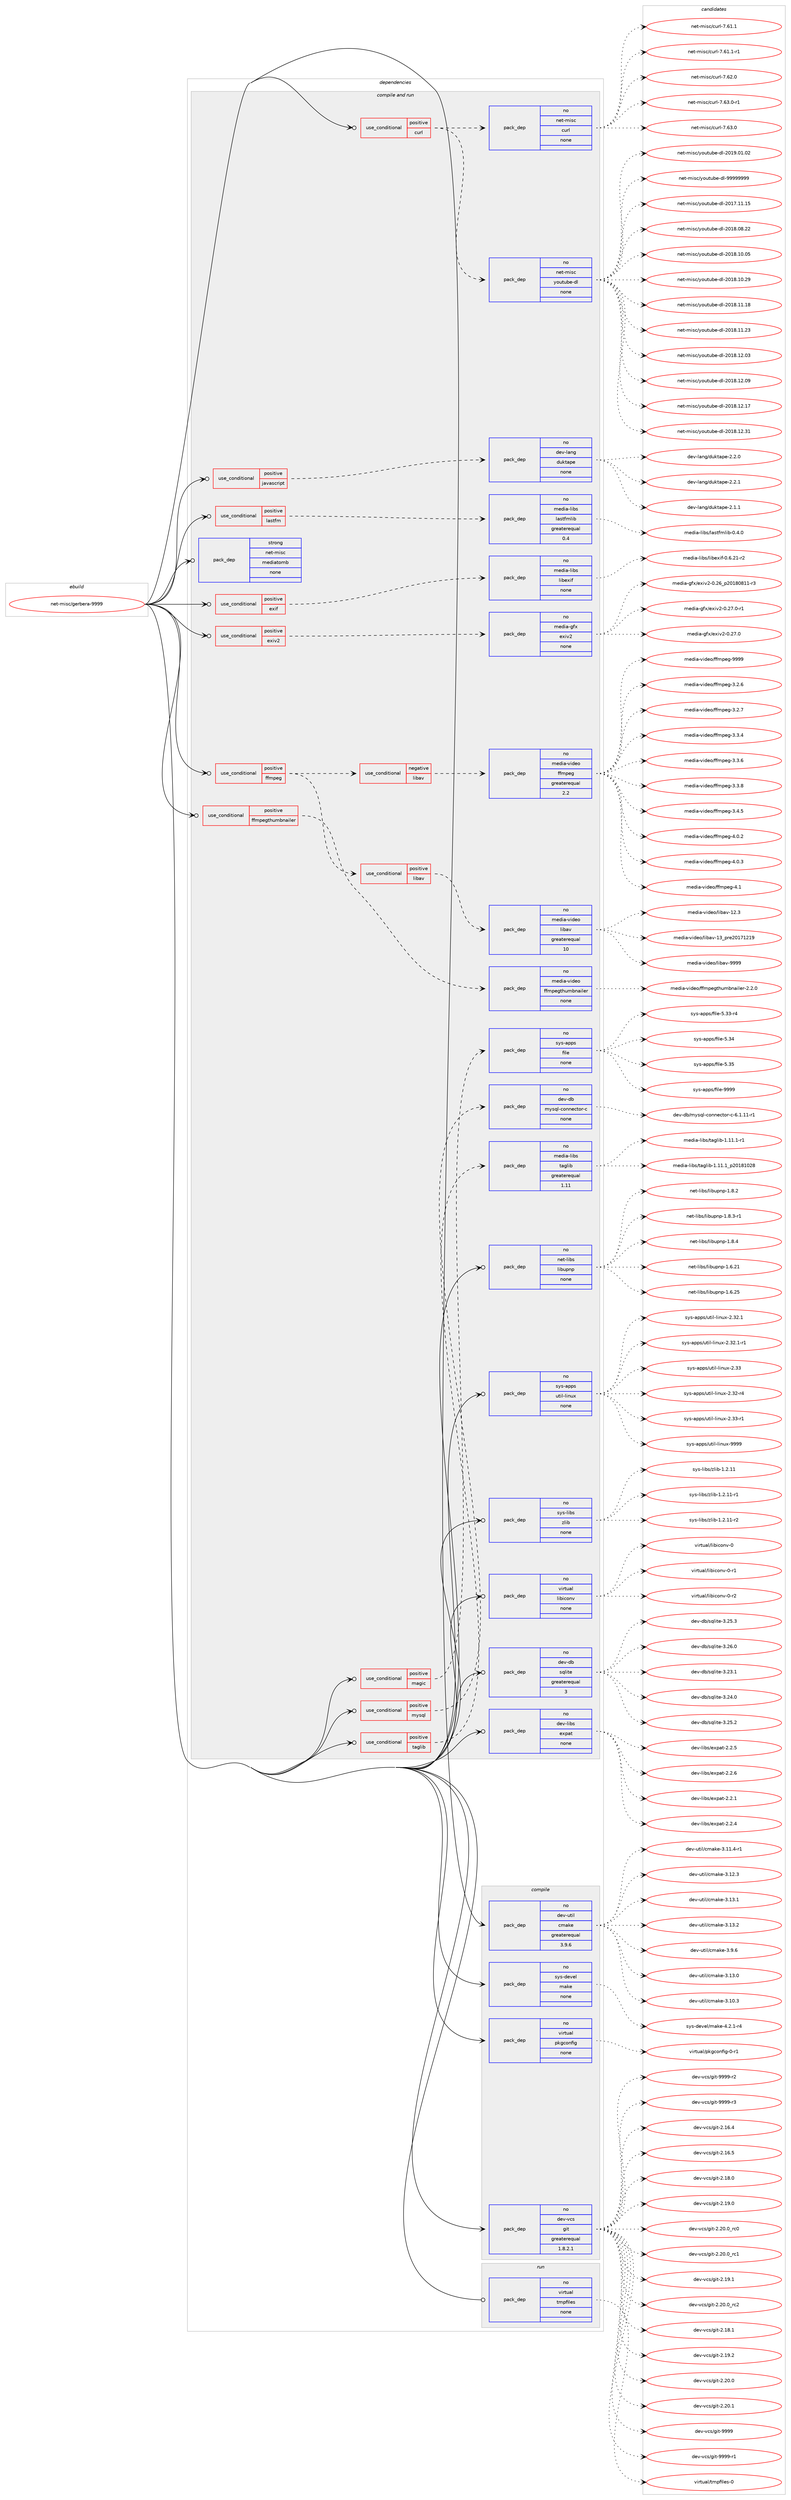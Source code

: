 digraph prolog {

# *************
# Graph options
# *************

newrank=true;
concentrate=true;
compound=true;
graph [rankdir=LR,fontname=Helvetica,fontsize=10,ranksep=1.5];#, ranksep=2.5, nodesep=0.2];
edge  [arrowhead=vee];
node  [fontname=Helvetica,fontsize=10];

# **********
# The ebuild
# **********

subgraph cluster_leftcol {
color=gray;
rank=same;
label=<<i>ebuild</i>>;
id [label="net-misc/gerbera-9999", color=red, width=4, href="../net-misc/gerbera-9999.svg"];
}

# ****************
# The dependencies
# ****************

subgraph cluster_midcol {
color=gray;
label=<<i>dependencies</i>>;
subgraph cluster_compile {
fillcolor="#eeeeee";
style=filled;
label=<<i>compile</i>>;
subgraph pack3869 {
dependency4945 [label=<<TABLE BORDER="0" CELLBORDER="1" CELLSPACING="0" CELLPADDING="4" WIDTH="220"><TR><TD ROWSPAN="6" CELLPADDING="30">pack_dep</TD></TR><TR><TD WIDTH="110">no</TD></TR><TR><TD>dev-util</TD></TR><TR><TD>cmake</TD></TR><TR><TD>greaterequal</TD></TR><TR><TD>3.9.6</TD></TR></TABLE>>, shape=none, color=blue];
}
id:e -> dependency4945:w [weight=20,style="solid",arrowhead="vee"];
subgraph pack3870 {
dependency4946 [label=<<TABLE BORDER="0" CELLBORDER="1" CELLSPACING="0" CELLPADDING="4" WIDTH="220"><TR><TD ROWSPAN="6" CELLPADDING="30">pack_dep</TD></TR><TR><TD WIDTH="110">no</TD></TR><TR><TD>dev-vcs</TD></TR><TR><TD>git</TD></TR><TR><TD>greaterequal</TD></TR><TR><TD>1.8.2.1</TD></TR></TABLE>>, shape=none, color=blue];
}
id:e -> dependency4946:w [weight=20,style="solid",arrowhead="vee"];
subgraph pack3871 {
dependency4947 [label=<<TABLE BORDER="0" CELLBORDER="1" CELLSPACING="0" CELLPADDING="4" WIDTH="220"><TR><TD ROWSPAN="6" CELLPADDING="30">pack_dep</TD></TR><TR><TD WIDTH="110">no</TD></TR><TR><TD>sys-devel</TD></TR><TR><TD>make</TD></TR><TR><TD>none</TD></TR><TR><TD></TD></TR></TABLE>>, shape=none, color=blue];
}
id:e -> dependency4947:w [weight=20,style="solid",arrowhead="vee"];
subgraph pack3872 {
dependency4948 [label=<<TABLE BORDER="0" CELLBORDER="1" CELLSPACING="0" CELLPADDING="4" WIDTH="220"><TR><TD ROWSPAN="6" CELLPADDING="30">pack_dep</TD></TR><TR><TD WIDTH="110">no</TD></TR><TR><TD>virtual</TD></TR><TR><TD>pkgconfig</TD></TR><TR><TD>none</TD></TR><TR><TD></TD></TR></TABLE>>, shape=none, color=blue];
}
id:e -> dependency4948:w [weight=20,style="solid",arrowhead="vee"];
}
subgraph cluster_compileandrun {
fillcolor="#eeeeee";
style=filled;
label=<<i>compile and run</i>>;
subgraph cond951 {
dependency4949 [label=<<TABLE BORDER="0" CELLBORDER="1" CELLSPACING="0" CELLPADDING="4"><TR><TD ROWSPAN="3" CELLPADDING="10">use_conditional</TD></TR><TR><TD>positive</TD></TR><TR><TD>curl</TD></TR></TABLE>>, shape=none, color=red];
subgraph pack3873 {
dependency4950 [label=<<TABLE BORDER="0" CELLBORDER="1" CELLSPACING="0" CELLPADDING="4" WIDTH="220"><TR><TD ROWSPAN="6" CELLPADDING="30">pack_dep</TD></TR><TR><TD WIDTH="110">no</TD></TR><TR><TD>net-misc</TD></TR><TR><TD>curl</TD></TR><TR><TD>none</TD></TR><TR><TD></TD></TR></TABLE>>, shape=none, color=blue];
}
dependency4949:e -> dependency4950:w [weight=20,style="dashed",arrowhead="vee"];
subgraph pack3874 {
dependency4951 [label=<<TABLE BORDER="0" CELLBORDER="1" CELLSPACING="0" CELLPADDING="4" WIDTH="220"><TR><TD ROWSPAN="6" CELLPADDING="30">pack_dep</TD></TR><TR><TD WIDTH="110">no</TD></TR><TR><TD>net-misc</TD></TR><TR><TD>youtube-dl</TD></TR><TR><TD>none</TD></TR><TR><TD></TD></TR></TABLE>>, shape=none, color=blue];
}
dependency4949:e -> dependency4951:w [weight=20,style="dashed",arrowhead="vee"];
}
id:e -> dependency4949:w [weight=20,style="solid",arrowhead="odotvee"];
subgraph cond952 {
dependency4952 [label=<<TABLE BORDER="0" CELLBORDER="1" CELLSPACING="0" CELLPADDING="4"><TR><TD ROWSPAN="3" CELLPADDING="10">use_conditional</TD></TR><TR><TD>positive</TD></TR><TR><TD>exif</TD></TR></TABLE>>, shape=none, color=red];
subgraph pack3875 {
dependency4953 [label=<<TABLE BORDER="0" CELLBORDER="1" CELLSPACING="0" CELLPADDING="4" WIDTH="220"><TR><TD ROWSPAN="6" CELLPADDING="30">pack_dep</TD></TR><TR><TD WIDTH="110">no</TD></TR><TR><TD>media-libs</TD></TR><TR><TD>libexif</TD></TR><TR><TD>none</TD></TR><TR><TD></TD></TR></TABLE>>, shape=none, color=blue];
}
dependency4952:e -> dependency4953:w [weight=20,style="dashed",arrowhead="vee"];
}
id:e -> dependency4952:w [weight=20,style="solid",arrowhead="odotvee"];
subgraph cond953 {
dependency4954 [label=<<TABLE BORDER="0" CELLBORDER="1" CELLSPACING="0" CELLPADDING="4"><TR><TD ROWSPAN="3" CELLPADDING="10">use_conditional</TD></TR><TR><TD>positive</TD></TR><TR><TD>exiv2</TD></TR></TABLE>>, shape=none, color=red];
subgraph pack3876 {
dependency4955 [label=<<TABLE BORDER="0" CELLBORDER="1" CELLSPACING="0" CELLPADDING="4" WIDTH="220"><TR><TD ROWSPAN="6" CELLPADDING="30">pack_dep</TD></TR><TR><TD WIDTH="110">no</TD></TR><TR><TD>media-gfx</TD></TR><TR><TD>exiv2</TD></TR><TR><TD>none</TD></TR><TR><TD></TD></TR></TABLE>>, shape=none, color=blue];
}
dependency4954:e -> dependency4955:w [weight=20,style="dashed",arrowhead="vee"];
}
id:e -> dependency4954:w [weight=20,style="solid",arrowhead="odotvee"];
subgraph cond954 {
dependency4956 [label=<<TABLE BORDER="0" CELLBORDER="1" CELLSPACING="0" CELLPADDING="4"><TR><TD ROWSPAN="3" CELLPADDING="10">use_conditional</TD></TR><TR><TD>positive</TD></TR><TR><TD>ffmpeg</TD></TR></TABLE>>, shape=none, color=red];
subgraph cond955 {
dependency4957 [label=<<TABLE BORDER="0" CELLBORDER="1" CELLSPACING="0" CELLPADDING="4"><TR><TD ROWSPAN="3" CELLPADDING="10">use_conditional</TD></TR><TR><TD>positive</TD></TR><TR><TD>libav</TD></TR></TABLE>>, shape=none, color=red];
subgraph pack3877 {
dependency4958 [label=<<TABLE BORDER="0" CELLBORDER="1" CELLSPACING="0" CELLPADDING="4" WIDTH="220"><TR><TD ROWSPAN="6" CELLPADDING="30">pack_dep</TD></TR><TR><TD WIDTH="110">no</TD></TR><TR><TD>media-video</TD></TR><TR><TD>libav</TD></TR><TR><TD>greaterequal</TD></TR><TR><TD>10</TD></TR></TABLE>>, shape=none, color=blue];
}
dependency4957:e -> dependency4958:w [weight=20,style="dashed",arrowhead="vee"];
}
dependency4956:e -> dependency4957:w [weight=20,style="dashed",arrowhead="vee"];
subgraph cond956 {
dependency4959 [label=<<TABLE BORDER="0" CELLBORDER="1" CELLSPACING="0" CELLPADDING="4"><TR><TD ROWSPAN="3" CELLPADDING="10">use_conditional</TD></TR><TR><TD>negative</TD></TR><TR><TD>libav</TD></TR></TABLE>>, shape=none, color=red];
subgraph pack3878 {
dependency4960 [label=<<TABLE BORDER="0" CELLBORDER="1" CELLSPACING="0" CELLPADDING="4" WIDTH="220"><TR><TD ROWSPAN="6" CELLPADDING="30">pack_dep</TD></TR><TR><TD WIDTH="110">no</TD></TR><TR><TD>media-video</TD></TR><TR><TD>ffmpeg</TD></TR><TR><TD>greaterequal</TD></TR><TR><TD>2.2</TD></TR></TABLE>>, shape=none, color=blue];
}
dependency4959:e -> dependency4960:w [weight=20,style="dashed",arrowhead="vee"];
}
dependency4956:e -> dependency4959:w [weight=20,style="dashed",arrowhead="vee"];
}
id:e -> dependency4956:w [weight=20,style="solid",arrowhead="odotvee"];
subgraph cond957 {
dependency4961 [label=<<TABLE BORDER="0" CELLBORDER="1" CELLSPACING="0" CELLPADDING="4"><TR><TD ROWSPAN="3" CELLPADDING="10">use_conditional</TD></TR><TR><TD>positive</TD></TR><TR><TD>ffmpegthumbnailer</TD></TR></TABLE>>, shape=none, color=red];
subgraph pack3879 {
dependency4962 [label=<<TABLE BORDER="0" CELLBORDER="1" CELLSPACING="0" CELLPADDING="4" WIDTH="220"><TR><TD ROWSPAN="6" CELLPADDING="30">pack_dep</TD></TR><TR><TD WIDTH="110">no</TD></TR><TR><TD>media-video</TD></TR><TR><TD>ffmpegthumbnailer</TD></TR><TR><TD>none</TD></TR><TR><TD></TD></TR></TABLE>>, shape=none, color=blue];
}
dependency4961:e -> dependency4962:w [weight=20,style="dashed",arrowhead="vee"];
}
id:e -> dependency4961:w [weight=20,style="solid",arrowhead="odotvee"];
subgraph cond958 {
dependency4963 [label=<<TABLE BORDER="0" CELLBORDER="1" CELLSPACING="0" CELLPADDING="4"><TR><TD ROWSPAN="3" CELLPADDING="10">use_conditional</TD></TR><TR><TD>positive</TD></TR><TR><TD>javascript</TD></TR></TABLE>>, shape=none, color=red];
subgraph pack3880 {
dependency4964 [label=<<TABLE BORDER="0" CELLBORDER="1" CELLSPACING="0" CELLPADDING="4" WIDTH="220"><TR><TD ROWSPAN="6" CELLPADDING="30">pack_dep</TD></TR><TR><TD WIDTH="110">no</TD></TR><TR><TD>dev-lang</TD></TR><TR><TD>duktape</TD></TR><TR><TD>none</TD></TR><TR><TD></TD></TR></TABLE>>, shape=none, color=blue];
}
dependency4963:e -> dependency4964:w [weight=20,style="dashed",arrowhead="vee"];
}
id:e -> dependency4963:w [weight=20,style="solid",arrowhead="odotvee"];
subgraph cond959 {
dependency4965 [label=<<TABLE BORDER="0" CELLBORDER="1" CELLSPACING="0" CELLPADDING="4"><TR><TD ROWSPAN="3" CELLPADDING="10">use_conditional</TD></TR><TR><TD>positive</TD></TR><TR><TD>lastfm</TD></TR></TABLE>>, shape=none, color=red];
subgraph pack3881 {
dependency4966 [label=<<TABLE BORDER="0" CELLBORDER="1" CELLSPACING="0" CELLPADDING="4" WIDTH="220"><TR><TD ROWSPAN="6" CELLPADDING="30">pack_dep</TD></TR><TR><TD WIDTH="110">no</TD></TR><TR><TD>media-libs</TD></TR><TR><TD>lastfmlib</TD></TR><TR><TD>greaterequal</TD></TR><TR><TD>0.4</TD></TR></TABLE>>, shape=none, color=blue];
}
dependency4965:e -> dependency4966:w [weight=20,style="dashed",arrowhead="vee"];
}
id:e -> dependency4965:w [weight=20,style="solid",arrowhead="odotvee"];
subgraph cond960 {
dependency4967 [label=<<TABLE BORDER="0" CELLBORDER="1" CELLSPACING="0" CELLPADDING="4"><TR><TD ROWSPAN="3" CELLPADDING="10">use_conditional</TD></TR><TR><TD>positive</TD></TR><TR><TD>magic</TD></TR></TABLE>>, shape=none, color=red];
subgraph pack3882 {
dependency4968 [label=<<TABLE BORDER="0" CELLBORDER="1" CELLSPACING="0" CELLPADDING="4" WIDTH="220"><TR><TD ROWSPAN="6" CELLPADDING="30">pack_dep</TD></TR><TR><TD WIDTH="110">no</TD></TR><TR><TD>sys-apps</TD></TR><TR><TD>file</TD></TR><TR><TD>none</TD></TR><TR><TD></TD></TR></TABLE>>, shape=none, color=blue];
}
dependency4967:e -> dependency4968:w [weight=20,style="dashed",arrowhead="vee"];
}
id:e -> dependency4967:w [weight=20,style="solid",arrowhead="odotvee"];
subgraph cond961 {
dependency4969 [label=<<TABLE BORDER="0" CELLBORDER="1" CELLSPACING="0" CELLPADDING="4"><TR><TD ROWSPAN="3" CELLPADDING="10">use_conditional</TD></TR><TR><TD>positive</TD></TR><TR><TD>mysql</TD></TR></TABLE>>, shape=none, color=red];
subgraph pack3883 {
dependency4970 [label=<<TABLE BORDER="0" CELLBORDER="1" CELLSPACING="0" CELLPADDING="4" WIDTH="220"><TR><TD ROWSPAN="6" CELLPADDING="30">pack_dep</TD></TR><TR><TD WIDTH="110">no</TD></TR><TR><TD>dev-db</TD></TR><TR><TD>mysql-connector-c</TD></TR><TR><TD>none</TD></TR><TR><TD></TD></TR></TABLE>>, shape=none, color=blue];
}
dependency4969:e -> dependency4970:w [weight=20,style="dashed",arrowhead="vee"];
}
id:e -> dependency4969:w [weight=20,style="solid",arrowhead="odotvee"];
subgraph cond962 {
dependency4971 [label=<<TABLE BORDER="0" CELLBORDER="1" CELLSPACING="0" CELLPADDING="4"><TR><TD ROWSPAN="3" CELLPADDING="10">use_conditional</TD></TR><TR><TD>positive</TD></TR><TR><TD>taglib</TD></TR></TABLE>>, shape=none, color=red];
subgraph pack3884 {
dependency4972 [label=<<TABLE BORDER="0" CELLBORDER="1" CELLSPACING="0" CELLPADDING="4" WIDTH="220"><TR><TD ROWSPAN="6" CELLPADDING="30">pack_dep</TD></TR><TR><TD WIDTH="110">no</TD></TR><TR><TD>media-libs</TD></TR><TR><TD>taglib</TD></TR><TR><TD>greaterequal</TD></TR><TR><TD>1.11</TD></TR></TABLE>>, shape=none, color=blue];
}
dependency4971:e -> dependency4972:w [weight=20,style="dashed",arrowhead="vee"];
}
id:e -> dependency4971:w [weight=20,style="solid",arrowhead="odotvee"];
subgraph pack3885 {
dependency4973 [label=<<TABLE BORDER="0" CELLBORDER="1" CELLSPACING="0" CELLPADDING="4" WIDTH="220"><TR><TD ROWSPAN="6" CELLPADDING="30">pack_dep</TD></TR><TR><TD WIDTH="110">no</TD></TR><TR><TD>dev-db</TD></TR><TR><TD>sqlite</TD></TR><TR><TD>greaterequal</TD></TR><TR><TD>3</TD></TR></TABLE>>, shape=none, color=blue];
}
id:e -> dependency4973:w [weight=20,style="solid",arrowhead="odotvee"];
subgraph pack3886 {
dependency4974 [label=<<TABLE BORDER="0" CELLBORDER="1" CELLSPACING="0" CELLPADDING="4" WIDTH="220"><TR><TD ROWSPAN="6" CELLPADDING="30">pack_dep</TD></TR><TR><TD WIDTH="110">no</TD></TR><TR><TD>dev-libs</TD></TR><TR><TD>expat</TD></TR><TR><TD>none</TD></TR><TR><TD></TD></TR></TABLE>>, shape=none, color=blue];
}
id:e -> dependency4974:w [weight=20,style="solid",arrowhead="odotvee"];
subgraph pack3887 {
dependency4975 [label=<<TABLE BORDER="0" CELLBORDER="1" CELLSPACING="0" CELLPADDING="4" WIDTH="220"><TR><TD ROWSPAN="6" CELLPADDING="30">pack_dep</TD></TR><TR><TD WIDTH="110">no</TD></TR><TR><TD>net-libs</TD></TR><TR><TD>libupnp</TD></TR><TR><TD>none</TD></TR><TR><TD></TD></TR></TABLE>>, shape=none, color=blue];
}
id:e -> dependency4975:w [weight=20,style="solid",arrowhead="odotvee"];
subgraph pack3888 {
dependency4976 [label=<<TABLE BORDER="0" CELLBORDER="1" CELLSPACING="0" CELLPADDING="4" WIDTH="220"><TR><TD ROWSPAN="6" CELLPADDING="30">pack_dep</TD></TR><TR><TD WIDTH="110">no</TD></TR><TR><TD>sys-apps</TD></TR><TR><TD>util-linux</TD></TR><TR><TD>none</TD></TR><TR><TD></TD></TR></TABLE>>, shape=none, color=blue];
}
id:e -> dependency4976:w [weight=20,style="solid",arrowhead="odotvee"];
subgraph pack3889 {
dependency4977 [label=<<TABLE BORDER="0" CELLBORDER="1" CELLSPACING="0" CELLPADDING="4" WIDTH="220"><TR><TD ROWSPAN="6" CELLPADDING="30">pack_dep</TD></TR><TR><TD WIDTH="110">no</TD></TR><TR><TD>sys-libs</TD></TR><TR><TD>zlib</TD></TR><TR><TD>none</TD></TR><TR><TD></TD></TR></TABLE>>, shape=none, color=blue];
}
id:e -> dependency4977:w [weight=20,style="solid",arrowhead="odotvee"];
subgraph pack3890 {
dependency4978 [label=<<TABLE BORDER="0" CELLBORDER="1" CELLSPACING="0" CELLPADDING="4" WIDTH="220"><TR><TD ROWSPAN="6" CELLPADDING="30">pack_dep</TD></TR><TR><TD WIDTH="110">no</TD></TR><TR><TD>virtual</TD></TR><TR><TD>libiconv</TD></TR><TR><TD>none</TD></TR><TR><TD></TD></TR></TABLE>>, shape=none, color=blue];
}
id:e -> dependency4978:w [weight=20,style="solid",arrowhead="odotvee"];
subgraph pack3891 {
dependency4979 [label=<<TABLE BORDER="0" CELLBORDER="1" CELLSPACING="0" CELLPADDING="4" WIDTH="220"><TR><TD ROWSPAN="6" CELLPADDING="30">pack_dep</TD></TR><TR><TD WIDTH="110">strong</TD></TR><TR><TD>net-misc</TD></TR><TR><TD>mediatomb</TD></TR><TR><TD>none</TD></TR><TR><TD></TD></TR></TABLE>>, shape=none, color=blue];
}
id:e -> dependency4979:w [weight=20,style="solid",arrowhead="odotvee"];
}
subgraph cluster_run {
fillcolor="#eeeeee";
style=filled;
label=<<i>run</i>>;
subgraph pack3892 {
dependency4980 [label=<<TABLE BORDER="0" CELLBORDER="1" CELLSPACING="0" CELLPADDING="4" WIDTH="220"><TR><TD ROWSPAN="6" CELLPADDING="30">pack_dep</TD></TR><TR><TD WIDTH="110">no</TD></TR><TR><TD>virtual</TD></TR><TR><TD>tmpfiles</TD></TR><TR><TD>none</TD></TR><TR><TD></TD></TR></TABLE>>, shape=none, color=blue];
}
id:e -> dependency4980:w [weight=20,style="solid",arrowhead="odot"];
}
}

# **************
# The candidates
# **************

subgraph cluster_choices {
rank=same;
color=gray;
label=<<i>candidates</i>>;

subgraph choice3869 {
color=black;
nodesep=1;
choice1001011184511711610510847991099710710145514649514648 [label="dev-util/cmake-3.13.0", color=red, width=4,href="../dev-util/cmake-3.13.0.svg"];
choice1001011184511711610510847991099710710145514649484651 [label="dev-util/cmake-3.10.3", color=red, width=4,href="../dev-util/cmake-3.10.3.svg"];
choice10010111845117116105108479910997107101455146494946524511449 [label="dev-util/cmake-3.11.4-r1", color=red, width=4,href="../dev-util/cmake-3.11.4-r1.svg"];
choice1001011184511711610510847991099710710145514649504651 [label="dev-util/cmake-3.12.3", color=red, width=4,href="../dev-util/cmake-3.12.3.svg"];
choice1001011184511711610510847991099710710145514649514649 [label="dev-util/cmake-3.13.1", color=red, width=4,href="../dev-util/cmake-3.13.1.svg"];
choice1001011184511711610510847991099710710145514649514650 [label="dev-util/cmake-3.13.2", color=red, width=4,href="../dev-util/cmake-3.13.2.svg"];
choice10010111845117116105108479910997107101455146574654 [label="dev-util/cmake-3.9.6", color=red, width=4,href="../dev-util/cmake-3.9.6.svg"];
dependency4945:e -> choice1001011184511711610510847991099710710145514649514648:w [style=dotted,weight="100"];
dependency4945:e -> choice1001011184511711610510847991099710710145514649484651:w [style=dotted,weight="100"];
dependency4945:e -> choice10010111845117116105108479910997107101455146494946524511449:w [style=dotted,weight="100"];
dependency4945:e -> choice1001011184511711610510847991099710710145514649504651:w [style=dotted,weight="100"];
dependency4945:e -> choice1001011184511711610510847991099710710145514649514649:w [style=dotted,weight="100"];
dependency4945:e -> choice1001011184511711610510847991099710710145514649514650:w [style=dotted,weight="100"];
dependency4945:e -> choice10010111845117116105108479910997107101455146574654:w [style=dotted,weight="100"];
}
subgraph choice3870 {
color=black;
nodesep=1;
choice10010111845118991154710310511645504649544652 [label="dev-vcs/git-2.16.4", color=red, width=4,href="../dev-vcs/git-2.16.4.svg"];
choice10010111845118991154710310511645504649544653 [label="dev-vcs/git-2.16.5", color=red, width=4,href="../dev-vcs/git-2.16.5.svg"];
choice10010111845118991154710310511645504649564648 [label="dev-vcs/git-2.18.0", color=red, width=4,href="../dev-vcs/git-2.18.0.svg"];
choice10010111845118991154710310511645504649574648 [label="dev-vcs/git-2.19.0", color=red, width=4,href="../dev-vcs/git-2.19.0.svg"];
choice10010111845118991154710310511645504650484648951149948 [label="dev-vcs/git-2.20.0_rc0", color=red, width=4,href="../dev-vcs/git-2.20.0_rc0.svg"];
choice10010111845118991154710310511645504650484648951149949 [label="dev-vcs/git-2.20.0_rc1", color=red, width=4,href="../dev-vcs/git-2.20.0_rc1.svg"];
choice10010111845118991154710310511645504649574649 [label="dev-vcs/git-2.19.1", color=red, width=4,href="../dev-vcs/git-2.19.1.svg"];
choice10010111845118991154710310511645504650484648951149950 [label="dev-vcs/git-2.20.0_rc2", color=red, width=4,href="../dev-vcs/git-2.20.0_rc2.svg"];
choice10010111845118991154710310511645504649564649 [label="dev-vcs/git-2.18.1", color=red, width=4,href="../dev-vcs/git-2.18.1.svg"];
choice10010111845118991154710310511645504649574650 [label="dev-vcs/git-2.19.2", color=red, width=4,href="../dev-vcs/git-2.19.2.svg"];
choice10010111845118991154710310511645504650484648 [label="dev-vcs/git-2.20.0", color=red, width=4,href="../dev-vcs/git-2.20.0.svg"];
choice10010111845118991154710310511645504650484649 [label="dev-vcs/git-2.20.1", color=red, width=4,href="../dev-vcs/git-2.20.1.svg"];
choice1001011184511899115471031051164557575757 [label="dev-vcs/git-9999", color=red, width=4,href="../dev-vcs/git-9999.svg"];
choice10010111845118991154710310511645575757574511449 [label="dev-vcs/git-9999-r1", color=red, width=4,href="../dev-vcs/git-9999-r1.svg"];
choice10010111845118991154710310511645575757574511450 [label="dev-vcs/git-9999-r2", color=red, width=4,href="../dev-vcs/git-9999-r2.svg"];
choice10010111845118991154710310511645575757574511451 [label="dev-vcs/git-9999-r3", color=red, width=4,href="../dev-vcs/git-9999-r3.svg"];
dependency4946:e -> choice10010111845118991154710310511645504649544652:w [style=dotted,weight="100"];
dependency4946:e -> choice10010111845118991154710310511645504649544653:w [style=dotted,weight="100"];
dependency4946:e -> choice10010111845118991154710310511645504649564648:w [style=dotted,weight="100"];
dependency4946:e -> choice10010111845118991154710310511645504649574648:w [style=dotted,weight="100"];
dependency4946:e -> choice10010111845118991154710310511645504650484648951149948:w [style=dotted,weight="100"];
dependency4946:e -> choice10010111845118991154710310511645504650484648951149949:w [style=dotted,weight="100"];
dependency4946:e -> choice10010111845118991154710310511645504649574649:w [style=dotted,weight="100"];
dependency4946:e -> choice10010111845118991154710310511645504650484648951149950:w [style=dotted,weight="100"];
dependency4946:e -> choice10010111845118991154710310511645504649564649:w [style=dotted,weight="100"];
dependency4946:e -> choice10010111845118991154710310511645504649574650:w [style=dotted,weight="100"];
dependency4946:e -> choice10010111845118991154710310511645504650484648:w [style=dotted,weight="100"];
dependency4946:e -> choice10010111845118991154710310511645504650484649:w [style=dotted,weight="100"];
dependency4946:e -> choice1001011184511899115471031051164557575757:w [style=dotted,weight="100"];
dependency4946:e -> choice10010111845118991154710310511645575757574511449:w [style=dotted,weight="100"];
dependency4946:e -> choice10010111845118991154710310511645575757574511450:w [style=dotted,weight="100"];
dependency4946:e -> choice10010111845118991154710310511645575757574511451:w [style=dotted,weight="100"];
}
subgraph choice3871 {
color=black;
nodesep=1;
choice1151211154510010111810110847109971071014552465046494511452 [label="sys-devel/make-4.2.1-r4", color=red, width=4,href="../sys-devel/make-4.2.1-r4.svg"];
dependency4947:e -> choice1151211154510010111810110847109971071014552465046494511452:w [style=dotted,weight="100"];
}
subgraph choice3872 {
color=black;
nodesep=1;
choice11810511411611797108471121071039911111010210510345484511449 [label="virtual/pkgconfig-0-r1", color=red, width=4,href="../virtual/pkgconfig-0-r1.svg"];
dependency4948:e -> choice11810511411611797108471121071039911111010210510345484511449:w [style=dotted,weight="100"];
}
subgraph choice3873 {
color=black;
nodesep=1;
choice1101011164510910511599479911711410845554654514648 [label="net-misc/curl-7.63.0", color=red, width=4,href="../net-misc/curl-7.63.0.svg"];
choice1101011164510910511599479911711410845554654494649 [label="net-misc/curl-7.61.1", color=red, width=4,href="../net-misc/curl-7.61.1.svg"];
choice11010111645109105115994799117114108455546544946494511449 [label="net-misc/curl-7.61.1-r1", color=red, width=4,href="../net-misc/curl-7.61.1-r1.svg"];
choice1101011164510910511599479911711410845554654504648 [label="net-misc/curl-7.62.0", color=red, width=4,href="../net-misc/curl-7.62.0.svg"];
choice11010111645109105115994799117114108455546545146484511449 [label="net-misc/curl-7.63.0-r1", color=red, width=4,href="../net-misc/curl-7.63.0-r1.svg"];
dependency4950:e -> choice1101011164510910511599479911711410845554654514648:w [style=dotted,weight="100"];
dependency4950:e -> choice1101011164510910511599479911711410845554654494649:w [style=dotted,weight="100"];
dependency4950:e -> choice11010111645109105115994799117114108455546544946494511449:w [style=dotted,weight="100"];
dependency4950:e -> choice1101011164510910511599479911711410845554654504648:w [style=dotted,weight="100"];
dependency4950:e -> choice11010111645109105115994799117114108455546545146484511449:w [style=dotted,weight="100"];
}
subgraph choice3874 {
color=black;
nodesep=1;
choice11010111645109105115994712111111711611798101451001084550484955464949464953 [label="net-misc/youtube-dl-2017.11.15", color=red, width=4,href="../net-misc/youtube-dl-2017.11.15.svg"];
choice11010111645109105115994712111111711611798101451001084550484956464856465050 [label="net-misc/youtube-dl-2018.08.22", color=red, width=4,href="../net-misc/youtube-dl-2018.08.22.svg"];
choice11010111645109105115994712111111711611798101451001084550484956464948464853 [label="net-misc/youtube-dl-2018.10.05", color=red, width=4,href="../net-misc/youtube-dl-2018.10.05.svg"];
choice11010111645109105115994712111111711611798101451001084550484956464948465057 [label="net-misc/youtube-dl-2018.10.29", color=red, width=4,href="../net-misc/youtube-dl-2018.10.29.svg"];
choice11010111645109105115994712111111711611798101451001084550484956464949464956 [label="net-misc/youtube-dl-2018.11.18", color=red, width=4,href="../net-misc/youtube-dl-2018.11.18.svg"];
choice11010111645109105115994712111111711611798101451001084550484956464949465051 [label="net-misc/youtube-dl-2018.11.23", color=red, width=4,href="../net-misc/youtube-dl-2018.11.23.svg"];
choice11010111645109105115994712111111711611798101451001084550484956464950464851 [label="net-misc/youtube-dl-2018.12.03", color=red, width=4,href="../net-misc/youtube-dl-2018.12.03.svg"];
choice11010111645109105115994712111111711611798101451001084550484956464950464857 [label="net-misc/youtube-dl-2018.12.09", color=red, width=4,href="../net-misc/youtube-dl-2018.12.09.svg"];
choice11010111645109105115994712111111711611798101451001084550484956464950464955 [label="net-misc/youtube-dl-2018.12.17", color=red, width=4,href="../net-misc/youtube-dl-2018.12.17.svg"];
choice11010111645109105115994712111111711611798101451001084550484956464950465149 [label="net-misc/youtube-dl-2018.12.31", color=red, width=4,href="../net-misc/youtube-dl-2018.12.31.svg"];
choice11010111645109105115994712111111711611798101451001084550484957464849464850 [label="net-misc/youtube-dl-2019.01.02", color=red, width=4,href="../net-misc/youtube-dl-2019.01.02.svg"];
choice1101011164510910511599471211111171161179810145100108455757575757575757 [label="net-misc/youtube-dl-99999999", color=red, width=4,href="../net-misc/youtube-dl-99999999.svg"];
dependency4951:e -> choice11010111645109105115994712111111711611798101451001084550484955464949464953:w [style=dotted,weight="100"];
dependency4951:e -> choice11010111645109105115994712111111711611798101451001084550484956464856465050:w [style=dotted,weight="100"];
dependency4951:e -> choice11010111645109105115994712111111711611798101451001084550484956464948464853:w [style=dotted,weight="100"];
dependency4951:e -> choice11010111645109105115994712111111711611798101451001084550484956464948465057:w [style=dotted,weight="100"];
dependency4951:e -> choice11010111645109105115994712111111711611798101451001084550484956464949464956:w [style=dotted,weight="100"];
dependency4951:e -> choice11010111645109105115994712111111711611798101451001084550484956464949465051:w [style=dotted,weight="100"];
dependency4951:e -> choice11010111645109105115994712111111711611798101451001084550484956464950464851:w [style=dotted,weight="100"];
dependency4951:e -> choice11010111645109105115994712111111711611798101451001084550484956464950464857:w [style=dotted,weight="100"];
dependency4951:e -> choice11010111645109105115994712111111711611798101451001084550484956464950464955:w [style=dotted,weight="100"];
dependency4951:e -> choice11010111645109105115994712111111711611798101451001084550484956464950465149:w [style=dotted,weight="100"];
dependency4951:e -> choice11010111645109105115994712111111711611798101451001084550484957464849464850:w [style=dotted,weight="100"];
dependency4951:e -> choice1101011164510910511599471211111171161179810145100108455757575757575757:w [style=dotted,weight="100"];
}
subgraph choice3875 {
color=black;
nodesep=1;
choice1091011001059745108105981154710810598101120105102454846544650494511450 [label="media-libs/libexif-0.6.21-r2", color=red, width=4,href="../media-libs/libexif-0.6.21-r2.svg"];
dependency4953:e -> choice1091011001059745108105981154710810598101120105102454846544650494511450:w [style=dotted,weight="100"];
}
subgraph choice3876 {
color=black;
nodesep=1;
choice1091011001059745103102120471011201051185045484650554648 [label="media-gfx/exiv2-0.27.0", color=red, width=4,href="../media-gfx/exiv2-0.27.0.svg"];
choice1091011001059745103102120471011201051185045484650549511250484956485649494511451 [label="media-gfx/exiv2-0.26_p20180811-r3", color=red, width=4,href="../media-gfx/exiv2-0.26_p20180811-r3.svg"];
choice10910110010597451031021204710112010511850454846505546484511449 [label="media-gfx/exiv2-0.27.0-r1", color=red, width=4,href="../media-gfx/exiv2-0.27.0-r1.svg"];
dependency4955:e -> choice1091011001059745103102120471011201051185045484650554648:w [style=dotted,weight="100"];
dependency4955:e -> choice1091011001059745103102120471011201051185045484650549511250484956485649494511451:w [style=dotted,weight="100"];
dependency4955:e -> choice10910110010597451031021204710112010511850454846505546484511449:w [style=dotted,weight="100"];
}
subgraph choice3877 {
color=black;
nodesep=1;
choice10910110010597451181051001011114710810598971184549504651 [label="media-video/libav-12.3", color=red, width=4,href="../media-video/libav-12.3.svg"];
choice1091011001059745118105100101111471081059897118454951951121141015048495549504957 [label="media-video/libav-13_pre20171219", color=red, width=4,href="../media-video/libav-13_pre20171219.svg"];
choice10910110010597451181051001011114710810598971184557575757 [label="media-video/libav-9999", color=red, width=4,href="../media-video/libav-9999.svg"];
dependency4958:e -> choice10910110010597451181051001011114710810598971184549504651:w [style=dotted,weight="100"];
dependency4958:e -> choice1091011001059745118105100101111471081059897118454951951121141015048495549504957:w [style=dotted,weight="100"];
dependency4958:e -> choice10910110010597451181051001011114710810598971184557575757:w [style=dotted,weight="100"];
}
subgraph choice3878 {
color=black;
nodesep=1;
choice109101100105974511810510010111147102102109112101103455146504654 [label="media-video/ffmpeg-3.2.6", color=red, width=4,href="../media-video/ffmpeg-3.2.6.svg"];
choice109101100105974511810510010111147102102109112101103455146504655 [label="media-video/ffmpeg-3.2.7", color=red, width=4,href="../media-video/ffmpeg-3.2.7.svg"];
choice109101100105974511810510010111147102102109112101103455146514652 [label="media-video/ffmpeg-3.3.4", color=red, width=4,href="../media-video/ffmpeg-3.3.4.svg"];
choice109101100105974511810510010111147102102109112101103455146514654 [label="media-video/ffmpeg-3.3.6", color=red, width=4,href="../media-video/ffmpeg-3.3.6.svg"];
choice109101100105974511810510010111147102102109112101103455146514656 [label="media-video/ffmpeg-3.3.8", color=red, width=4,href="../media-video/ffmpeg-3.3.8.svg"];
choice109101100105974511810510010111147102102109112101103455146524653 [label="media-video/ffmpeg-3.4.5", color=red, width=4,href="../media-video/ffmpeg-3.4.5.svg"];
choice109101100105974511810510010111147102102109112101103455246484650 [label="media-video/ffmpeg-4.0.2", color=red, width=4,href="../media-video/ffmpeg-4.0.2.svg"];
choice109101100105974511810510010111147102102109112101103455246484651 [label="media-video/ffmpeg-4.0.3", color=red, width=4,href="../media-video/ffmpeg-4.0.3.svg"];
choice10910110010597451181051001011114710210210911210110345524649 [label="media-video/ffmpeg-4.1", color=red, width=4,href="../media-video/ffmpeg-4.1.svg"];
choice1091011001059745118105100101111471021021091121011034557575757 [label="media-video/ffmpeg-9999", color=red, width=4,href="../media-video/ffmpeg-9999.svg"];
dependency4960:e -> choice109101100105974511810510010111147102102109112101103455146504654:w [style=dotted,weight="100"];
dependency4960:e -> choice109101100105974511810510010111147102102109112101103455146504655:w [style=dotted,weight="100"];
dependency4960:e -> choice109101100105974511810510010111147102102109112101103455146514652:w [style=dotted,weight="100"];
dependency4960:e -> choice109101100105974511810510010111147102102109112101103455146514654:w [style=dotted,weight="100"];
dependency4960:e -> choice109101100105974511810510010111147102102109112101103455146514656:w [style=dotted,weight="100"];
dependency4960:e -> choice109101100105974511810510010111147102102109112101103455146524653:w [style=dotted,weight="100"];
dependency4960:e -> choice109101100105974511810510010111147102102109112101103455246484650:w [style=dotted,weight="100"];
dependency4960:e -> choice109101100105974511810510010111147102102109112101103455246484651:w [style=dotted,weight="100"];
dependency4960:e -> choice10910110010597451181051001011114710210210911210110345524649:w [style=dotted,weight="100"];
dependency4960:e -> choice1091011001059745118105100101111471021021091121011034557575757:w [style=dotted,weight="100"];
}
subgraph choice3879 {
color=black;
nodesep=1;
choice1091011001059745118105100101111471021021091121011031161041171099811097105108101114455046504648 [label="media-video/ffmpegthumbnailer-2.2.0", color=red, width=4,href="../media-video/ffmpegthumbnailer-2.2.0.svg"];
dependency4962:e -> choice1091011001059745118105100101111471021021091121011031161041171099811097105108101114455046504648:w [style=dotted,weight="100"];
}
subgraph choice3880 {
color=black;
nodesep=1;
choice10010111845108971101034710011710711697112101455046494649 [label="dev-lang/duktape-2.1.1", color=red, width=4,href="../dev-lang/duktape-2.1.1.svg"];
choice10010111845108971101034710011710711697112101455046504648 [label="dev-lang/duktape-2.2.0", color=red, width=4,href="../dev-lang/duktape-2.2.0.svg"];
choice10010111845108971101034710011710711697112101455046504649 [label="dev-lang/duktape-2.2.1", color=red, width=4,href="../dev-lang/duktape-2.2.1.svg"];
dependency4964:e -> choice10010111845108971101034710011710711697112101455046494649:w [style=dotted,weight="100"];
dependency4964:e -> choice10010111845108971101034710011710711697112101455046504648:w [style=dotted,weight="100"];
dependency4964:e -> choice10010111845108971101034710011710711697112101455046504649:w [style=dotted,weight="100"];
}
subgraph choice3881 {
color=black;
nodesep=1;
choice109101100105974510810598115471089711511610210910810598454846524648 [label="media-libs/lastfmlib-0.4.0", color=red, width=4,href="../media-libs/lastfmlib-0.4.0.svg"];
dependency4966:e -> choice109101100105974510810598115471089711511610210910810598454846524648:w [style=dotted,weight="100"];
}
subgraph choice3882 {
color=black;
nodesep=1;
choice11512111545971121121154710210510810145534651514511452 [label="sys-apps/file-5.33-r4", color=red, width=4,href="../sys-apps/file-5.33-r4.svg"];
choice1151211154597112112115471021051081014553465152 [label="sys-apps/file-5.34", color=red, width=4,href="../sys-apps/file-5.34.svg"];
choice1151211154597112112115471021051081014553465153 [label="sys-apps/file-5.35", color=red, width=4,href="../sys-apps/file-5.35.svg"];
choice1151211154597112112115471021051081014557575757 [label="sys-apps/file-9999", color=red, width=4,href="../sys-apps/file-9999.svg"];
dependency4968:e -> choice11512111545971121121154710210510810145534651514511452:w [style=dotted,weight="100"];
dependency4968:e -> choice1151211154597112112115471021051081014553465152:w [style=dotted,weight="100"];
dependency4968:e -> choice1151211154597112112115471021051081014553465153:w [style=dotted,weight="100"];
dependency4968:e -> choice1151211154597112112115471021051081014557575757:w [style=dotted,weight="100"];
}
subgraph choice3883 {
color=black;
nodesep=1;
choice1001011184510098471091211151131084599111110110101991161111144599455446494649494511449 [label="dev-db/mysql-connector-c-6.1.11-r1", color=red, width=4,href="../dev-db/mysql-connector-c-6.1.11-r1.svg"];
dependency4970:e -> choice1001011184510098471091211151131084599111110110101991161111144599455446494649494511449:w [style=dotted,weight="100"];
}
subgraph choice3884 {
color=black;
nodesep=1;
choice109101100105974510810598115471169710310810598454946494946494511449 [label="media-libs/taglib-1.11.1-r1", color=red, width=4,href="../media-libs/taglib-1.11.1-r1.svg"];
choice10910110010597451081059811547116971031081059845494649494649951125048495649485056 [label="media-libs/taglib-1.11.1_p20181028", color=red, width=4,href="../media-libs/taglib-1.11.1_p20181028.svg"];
dependency4972:e -> choice109101100105974510810598115471169710310810598454946494946494511449:w [style=dotted,weight="100"];
dependency4972:e -> choice10910110010597451081059811547116971031081059845494649494649951125048495649485056:w [style=dotted,weight="100"];
}
subgraph choice3885 {
color=black;
nodesep=1;
choice10010111845100984711511310810511610145514650514649 [label="dev-db/sqlite-3.23.1", color=red, width=4,href="../dev-db/sqlite-3.23.1.svg"];
choice10010111845100984711511310810511610145514650524648 [label="dev-db/sqlite-3.24.0", color=red, width=4,href="../dev-db/sqlite-3.24.0.svg"];
choice10010111845100984711511310810511610145514650534650 [label="dev-db/sqlite-3.25.2", color=red, width=4,href="../dev-db/sqlite-3.25.2.svg"];
choice10010111845100984711511310810511610145514650534651 [label="dev-db/sqlite-3.25.3", color=red, width=4,href="../dev-db/sqlite-3.25.3.svg"];
choice10010111845100984711511310810511610145514650544648 [label="dev-db/sqlite-3.26.0", color=red, width=4,href="../dev-db/sqlite-3.26.0.svg"];
dependency4973:e -> choice10010111845100984711511310810511610145514650514649:w [style=dotted,weight="100"];
dependency4973:e -> choice10010111845100984711511310810511610145514650524648:w [style=dotted,weight="100"];
dependency4973:e -> choice10010111845100984711511310810511610145514650534650:w [style=dotted,weight="100"];
dependency4973:e -> choice10010111845100984711511310810511610145514650534651:w [style=dotted,weight="100"];
dependency4973:e -> choice10010111845100984711511310810511610145514650544648:w [style=dotted,weight="100"];
}
subgraph choice3886 {
color=black;
nodesep=1;
choice10010111845108105981154710112011297116455046504649 [label="dev-libs/expat-2.2.1", color=red, width=4,href="../dev-libs/expat-2.2.1.svg"];
choice10010111845108105981154710112011297116455046504652 [label="dev-libs/expat-2.2.4", color=red, width=4,href="../dev-libs/expat-2.2.4.svg"];
choice10010111845108105981154710112011297116455046504653 [label="dev-libs/expat-2.2.5", color=red, width=4,href="../dev-libs/expat-2.2.5.svg"];
choice10010111845108105981154710112011297116455046504654 [label="dev-libs/expat-2.2.6", color=red, width=4,href="../dev-libs/expat-2.2.6.svg"];
dependency4974:e -> choice10010111845108105981154710112011297116455046504649:w [style=dotted,weight="100"];
dependency4974:e -> choice10010111845108105981154710112011297116455046504652:w [style=dotted,weight="100"];
dependency4974:e -> choice10010111845108105981154710112011297116455046504653:w [style=dotted,weight="100"];
dependency4974:e -> choice10010111845108105981154710112011297116455046504654:w [style=dotted,weight="100"];
}
subgraph choice3887 {
color=black;
nodesep=1;
choice1101011164510810598115471081059811711211011245494654465049 [label="net-libs/libupnp-1.6.21", color=red, width=4,href="../net-libs/libupnp-1.6.21.svg"];
choice1101011164510810598115471081059811711211011245494654465053 [label="net-libs/libupnp-1.6.25", color=red, width=4,href="../net-libs/libupnp-1.6.25.svg"];
choice11010111645108105981154710810598117112110112454946564650 [label="net-libs/libupnp-1.8.2", color=red, width=4,href="../net-libs/libupnp-1.8.2.svg"];
choice110101116451081059811547108105981171121101124549465646514511449 [label="net-libs/libupnp-1.8.3-r1", color=red, width=4,href="../net-libs/libupnp-1.8.3-r1.svg"];
choice11010111645108105981154710810598117112110112454946564652 [label="net-libs/libupnp-1.8.4", color=red, width=4,href="../net-libs/libupnp-1.8.4.svg"];
dependency4975:e -> choice1101011164510810598115471081059811711211011245494654465049:w [style=dotted,weight="100"];
dependency4975:e -> choice1101011164510810598115471081059811711211011245494654465053:w [style=dotted,weight="100"];
dependency4975:e -> choice11010111645108105981154710810598117112110112454946564650:w [style=dotted,weight="100"];
dependency4975:e -> choice110101116451081059811547108105981171121101124549465646514511449:w [style=dotted,weight="100"];
dependency4975:e -> choice11010111645108105981154710810598117112110112454946564652:w [style=dotted,weight="100"];
}
subgraph choice3888 {
color=black;
nodesep=1;
choice1151211154597112112115471171161051084510810511011712045504651504649 [label="sys-apps/util-linux-2.32.1", color=red, width=4,href="../sys-apps/util-linux-2.32.1.svg"];
choice11512111545971121121154711711610510845108105110117120455046515046494511449 [label="sys-apps/util-linux-2.32.1-r1", color=red, width=4,href="../sys-apps/util-linux-2.32.1-r1.svg"];
choice115121115459711211211547117116105108451081051101171204550465151 [label="sys-apps/util-linux-2.33", color=red, width=4,href="../sys-apps/util-linux-2.33.svg"];
choice1151211154597112112115471171161051084510810511011712045504651504511452 [label="sys-apps/util-linux-2.32-r4", color=red, width=4,href="../sys-apps/util-linux-2.32-r4.svg"];
choice1151211154597112112115471171161051084510810511011712045504651514511449 [label="sys-apps/util-linux-2.33-r1", color=red, width=4,href="../sys-apps/util-linux-2.33-r1.svg"];
choice115121115459711211211547117116105108451081051101171204557575757 [label="sys-apps/util-linux-9999", color=red, width=4,href="../sys-apps/util-linux-9999.svg"];
dependency4976:e -> choice1151211154597112112115471171161051084510810511011712045504651504649:w [style=dotted,weight="100"];
dependency4976:e -> choice11512111545971121121154711711610510845108105110117120455046515046494511449:w [style=dotted,weight="100"];
dependency4976:e -> choice115121115459711211211547117116105108451081051101171204550465151:w [style=dotted,weight="100"];
dependency4976:e -> choice1151211154597112112115471171161051084510810511011712045504651504511452:w [style=dotted,weight="100"];
dependency4976:e -> choice1151211154597112112115471171161051084510810511011712045504651514511449:w [style=dotted,weight="100"];
dependency4976:e -> choice115121115459711211211547117116105108451081051101171204557575757:w [style=dotted,weight="100"];
}
subgraph choice3889 {
color=black;
nodesep=1;
choice1151211154510810598115471221081059845494650464949 [label="sys-libs/zlib-1.2.11", color=red, width=4,href="../sys-libs/zlib-1.2.11.svg"];
choice11512111545108105981154712210810598454946504649494511449 [label="sys-libs/zlib-1.2.11-r1", color=red, width=4,href="../sys-libs/zlib-1.2.11-r1.svg"];
choice11512111545108105981154712210810598454946504649494511450 [label="sys-libs/zlib-1.2.11-r2", color=red, width=4,href="../sys-libs/zlib-1.2.11-r2.svg"];
dependency4977:e -> choice1151211154510810598115471221081059845494650464949:w [style=dotted,weight="100"];
dependency4977:e -> choice11512111545108105981154712210810598454946504649494511449:w [style=dotted,weight="100"];
dependency4977:e -> choice11512111545108105981154712210810598454946504649494511450:w [style=dotted,weight="100"];
}
subgraph choice3890 {
color=black;
nodesep=1;
choice118105114116117971084710810598105991111101184548 [label="virtual/libiconv-0", color=red, width=4,href="../virtual/libiconv-0.svg"];
choice1181051141161179710847108105981059911111011845484511449 [label="virtual/libiconv-0-r1", color=red, width=4,href="../virtual/libiconv-0-r1.svg"];
choice1181051141161179710847108105981059911111011845484511450 [label="virtual/libiconv-0-r2", color=red, width=4,href="../virtual/libiconv-0-r2.svg"];
dependency4978:e -> choice118105114116117971084710810598105991111101184548:w [style=dotted,weight="100"];
dependency4978:e -> choice1181051141161179710847108105981059911111011845484511449:w [style=dotted,weight="100"];
dependency4978:e -> choice1181051141161179710847108105981059911111011845484511450:w [style=dotted,weight="100"];
}
subgraph choice3891 {
color=black;
nodesep=1;
}
subgraph choice3892 {
color=black;
nodesep=1;
choice11810511411611797108471161091121021051081011154548 [label="virtual/tmpfiles-0", color=red, width=4,href="../virtual/tmpfiles-0.svg"];
dependency4980:e -> choice11810511411611797108471161091121021051081011154548:w [style=dotted,weight="100"];
}
}

}
